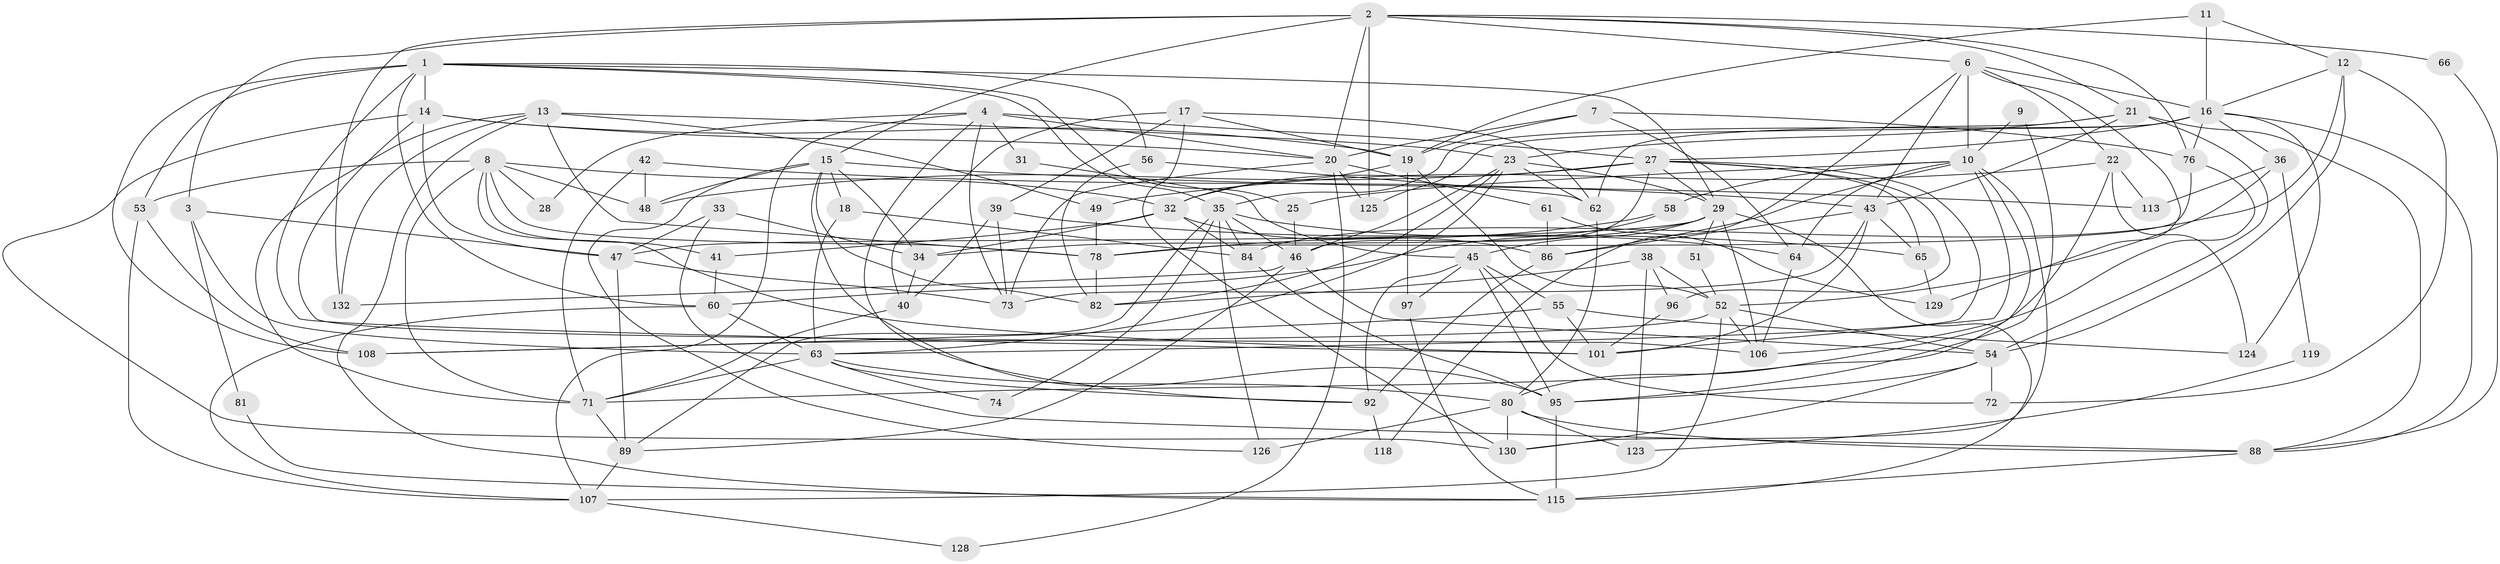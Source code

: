 // original degree distribution, {5: 0.1678832116788321, 4: 0.24087591240875914, 3: 0.30656934306569344, 6: 0.10948905109489052, 2: 0.12408759124087591, 7: 0.0364963503649635, 8: 0.014598540145985401}
// Generated by graph-tools (version 1.1) at 2025/11/02/27/25 16:11:22]
// undirected, 90 vertices, 222 edges
graph export_dot {
graph [start="1"]
  node [color=gray90,style=filled];
  1 [super="+85"];
  2 [super="+112"];
  3 [super="+5"];
  4 [super="+135"];
  6 [super="+44"];
  7;
  8 [super="+26"];
  9;
  10 [super="+68"];
  11 [super="+70"];
  12 [super="+24"];
  13 [super="+91"];
  14 [super="+37"];
  15 [super="+30"];
  16 [super="+133"];
  17 [super="+94"];
  18;
  19;
  20 [super="+77"];
  21 [super="+93"];
  22;
  23 [super="+79"];
  25;
  27 [super="+121"];
  28;
  29 [super="+116"];
  31;
  32 [super="+67"];
  33;
  34 [super="+50"];
  35 [super="+110"];
  36 [super="+136"];
  38;
  39;
  40 [super="+59"];
  41;
  42;
  43 [super="+102"];
  45 [super="+114"];
  46 [super="+109"];
  47 [super="+90"];
  48;
  49 [super="+117"];
  51;
  52 [super="+98"];
  53 [super="+137"];
  54 [super="+120"];
  55 [super="+57"];
  56;
  58;
  60;
  61;
  62 [super="+69"];
  63 [super="+105"];
  64 [super="+99"];
  65;
  66;
  71 [super="+75"];
  72;
  73 [super="+100"];
  74;
  76;
  78 [super="+83"];
  80 [super="+87"];
  81;
  82 [super="+131"];
  84 [super="+111"];
  86;
  88 [super="+103"];
  89;
  92;
  95 [super="+122"];
  96;
  97;
  101 [super="+104"];
  106 [super="+134"];
  107;
  108;
  113;
  115 [super="+127"];
  118;
  119;
  123;
  124;
  125;
  126;
  128;
  129;
  130;
  132;
  1 -- 56;
  1 -- 108;
  1 -- 35;
  1 -- 14;
  1 -- 53;
  1 -- 101;
  1 -- 25;
  1 -- 60;
  1 -- 29;
  2 -- 132;
  2 -- 20;
  2 -- 21;
  2 -- 3;
  2 -- 66;
  2 -- 6;
  2 -- 76;
  2 -- 125;
  2 -- 15;
  3 -- 81;
  3 -- 63;
  3 -- 47;
  4 -- 27;
  4 -- 107;
  4 -- 31;
  4 -- 73;
  4 -- 20;
  4 -- 28;
  4 -- 92;
  6 -- 22;
  6 -- 118;
  6 -- 129;
  6 -- 10;
  6 -- 43;
  6 -- 16;
  7 -- 20;
  7 -- 19;
  7 -- 64;
  7 -- 76;
  8 -- 78;
  8 -- 28;
  8 -- 32;
  8 -- 48;
  8 -- 101;
  8 -- 53 [weight=2];
  8 -- 41;
  8 -- 71;
  9 -- 10;
  9 -- 95;
  10 -- 64;
  10 -- 25;
  10 -- 130;
  10 -- 80;
  10 -- 58;
  10 -- 101;
  10 -- 86;
  11 -- 12;
  11 -- 19;
  11 -- 16;
  12 -- 16;
  12 -- 72;
  12 -- 54;
  12 -- 84;
  13 -- 115;
  13 -- 23;
  13 -- 49;
  13 -- 132;
  13 -- 71;
  13 -- 78;
  14 -- 20;
  14 -- 130;
  14 -- 19;
  14 -- 47;
  14 -- 106;
  15 -- 34;
  15 -- 126;
  15 -- 18;
  15 -- 82;
  15 -- 95;
  15 -- 48;
  15 -- 113;
  16 -- 125;
  16 -- 124;
  16 -- 27;
  16 -- 36;
  16 -- 88;
  16 -- 35;
  16 -- 76;
  17 -- 130;
  17 -- 19;
  17 -- 62;
  17 -- 40;
  17 -- 39;
  18 -- 63;
  18 -- 84;
  19 -- 32;
  19 -- 97;
  19 -- 52;
  20 -- 128;
  20 -- 125;
  20 -- 61;
  20 -- 73;
  21 -- 88;
  21 -- 62;
  21 -- 23;
  21 -- 43;
  21 -- 54;
  22 -- 71;
  22 -- 113;
  22 -- 124;
  22 -- 49;
  23 -- 63;
  23 -- 29;
  23 -- 82;
  23 -- 46;
  23 -- 62;
  25 -- 46;
  27 -- 65;
  27 -- 32 [weight=2];
  27 -- 96;
  27 -- 48;
  27 -- 29;
  27 -- 46;
  27 -- 63;
  29 -- 106;
  29 -- 47;
  29 -- 115 [weight=2];
  29 -- 34;
  29 -- 51;
  29 -- 45;
  31 -- 45;
  32 -- 86;
  32 -- 41;
  32 -- 84;
  32 -- 34;
  33 -- 47;
  33 -- 34;
  33 -- 88;
  34 -- 40;
  35 -- 84;
  35 -- 89;
  35 -- 126;
  35 -- 74;
  35 -- 46;
  35 -- 64;
  36 -- 113;
  36 -- 119;
  36 -- 52;
  38 -- 52;
  38 -- 96;
  38 -- 123;
  38 -- 82;
  39 -- 65;
  39 -- 40;
  39 -- 73;
  40 -- 71;
  41 -- 60;
  42 -- 48;
  42 -- 43;
  42 -- 71;
  43 -- 65;
  43 -- 101;
  43 -- 86;
  43 -- 73;
  45 -- 72;
  45 -- 97;
  45 -- 55;
  45 -- 92;
  45 -- 95;
  46 -- 89;
  46 -- 132;
  46 -- 54;
  47 -- 89;
  47 -- 73;
  49 -- 78;
  51 -- 52;
  52 -- 108;
  52 -- 54;
  52 -- 106;
  52 -- 107;
  53 -- 107;
  53 -- 108;
  54 -- 130;
  54 -- 72;
  54 -- 95;
  55 -- 124;
  55 -- 108;
  55 -- 101;
  56 -- 62;
  56 -- 82;
  58 -- 78;
  58 -- 60;
  60 -- 107;
  60 -- 63;
  61 -- 129;
  61 -- 86;
  62 -- 80;
  63 -- 80;
  63 -- 74;
  63 -- 92;
  63 -- 71;
  64 -- 106;
  65 -- 129;
  66 -- 88;
  71 -- 89;
  76 -- 106;
  76 -- 78;
  78 -- 82;
  80 -- 130;
  80 -- 123;
  80 -- 126;
  80 -- 88;
  81 -- 115;
  84 -- 95;
  86 -- 92;
  88 -- 115;
  89 -- 107;
  92 -- 118;
  95 -- 115;
  96 -- 101;
  97 -- 115;
  107 -- 128;
  119 -- 123;
}
